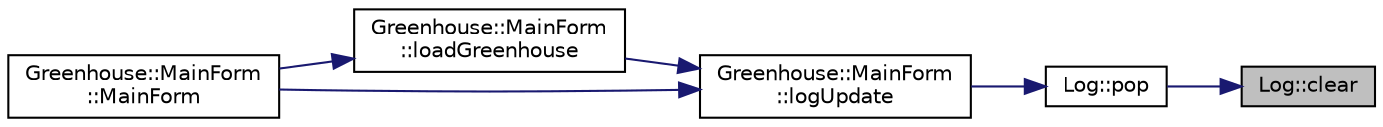 digraph "Log::clear"
{
 // LATEX_PDF_SIZE
  edge [fontname="Helvetica",fontsize="10",labelfontname="Helvetica",labelfontsize="10"];
  node [fontname="Helvetica",fontsize="10",shape=record];
  rankdir="RL";
  Node1 [label="Log::clear",height=0.2,width=0.4,color="black", fillcolor="grey75", style="filled", fontcolor="black",tooltip=" "];
  Node1 -> Node2 [dir="back",color="midnightblue",fontsize="10",style="solid",fontname="Helvetica"];
  Node2 [label="Log::pop",height=0.2,width=0.4,color="black", fillcolor="white", style="filled",URL="$class_log.html#ab772985c2fc8139d768f02ca44f1330d",tooltip=" "];
  Node2 -> Node3 [dir="back",color="midnightblue",fontsize="10",style="solid",fontname="Helvetica"];
  Node3 [label="Greenhouse::MainForm\l::logUpdate",height=0.2,width=0.4,color="black", fillcolor="white", style="filled",URL="$class_greenhouse_1_1_main_form.html#a1fc52057690db9b82b28f0487d44abde",tooltip=" "];
  Node3 -> Node4 [dir="back",color="midnightblue",fontsize="10",style="solid",fontname="Helvetica"];
  Node4 [label="Greenhouse::MainForm\l::loadGreenhouse",height=0.2,width=0.4,color="black", fillcolor="white", style="filled",URL="$class_greenhouse_1_1_main_form.html#a3651b7966b810141c9f1d7b3a55e7f62",tooltip=" "];
  Node4 -> Node5 [dir="back",color="midnightblue",fontsize="10",style="solid",fontname="Helvetica"];
  Node5 [label="Greenhouse::MainForm\l::MainForm",height=0.2,width=0.4,color="black", fillcolor="white", style="filled",URL="$class_greenhouse_1_1_main_form.html#a5502e54703f86e37f266a9dbd2950bb6",tooltip=" "];
  Node3 -> Node5 [dir="back",color="midnightblue",fontsize="10",style="solid",fontname="Helvetica"];
}
